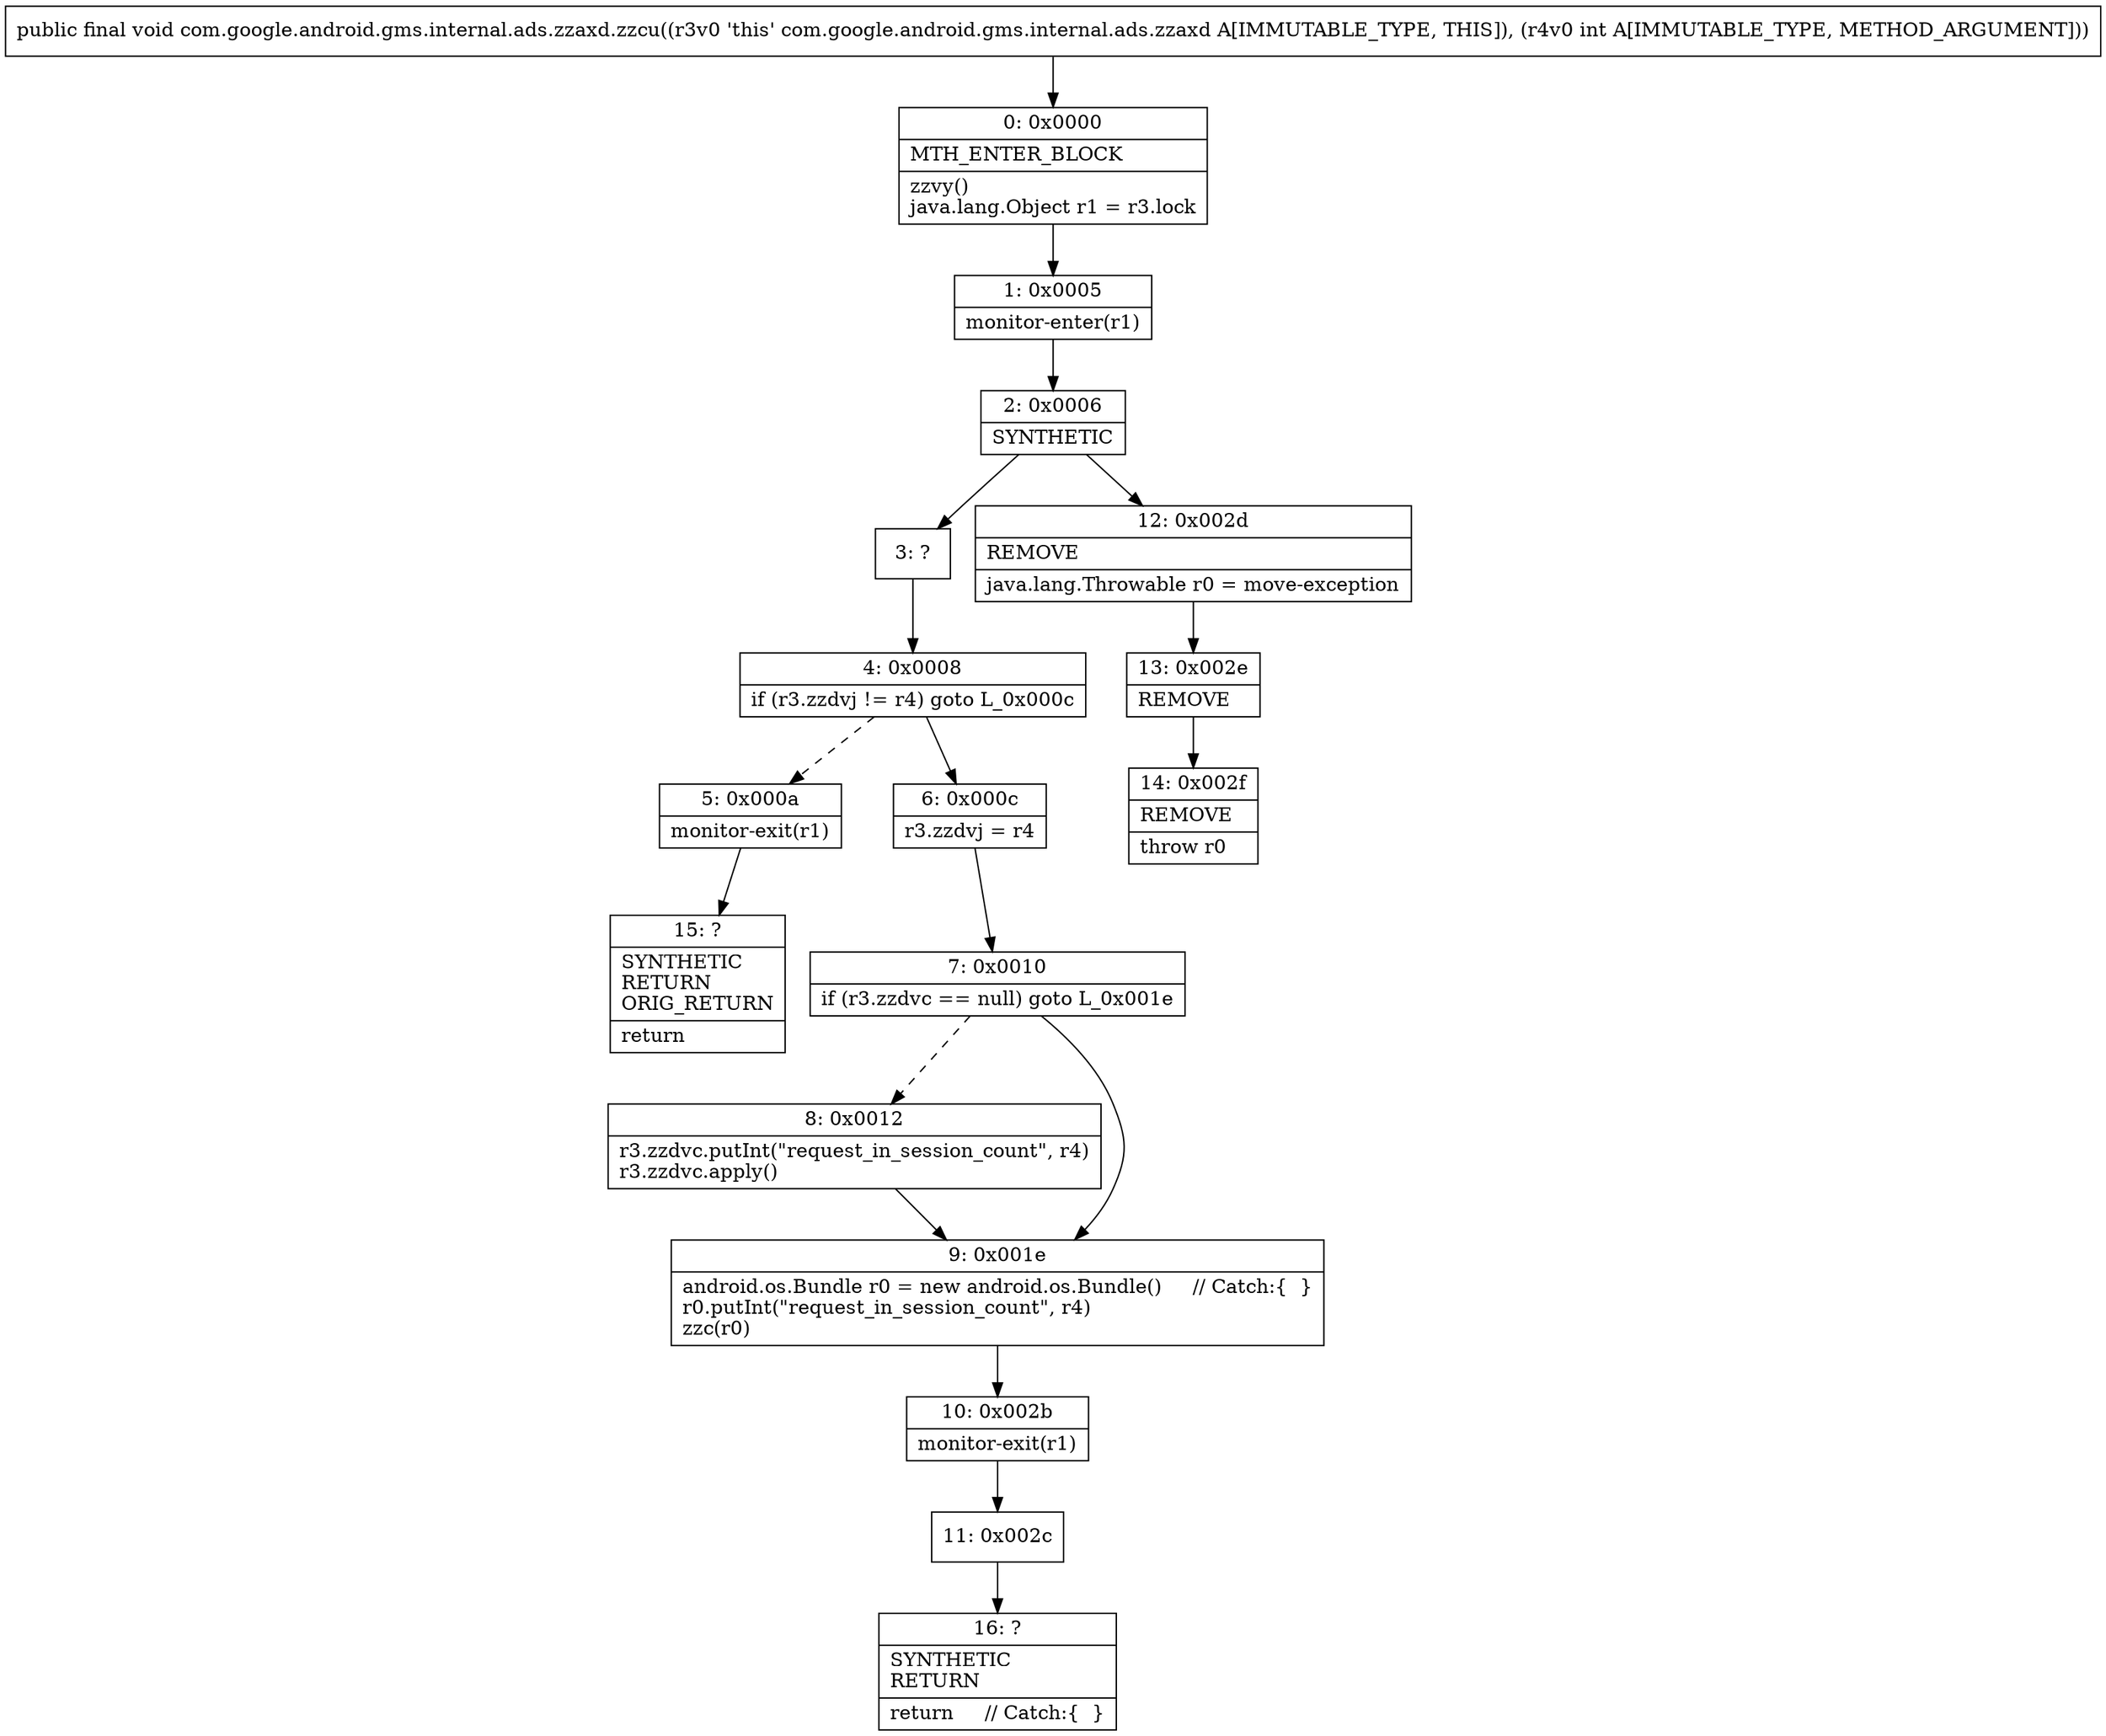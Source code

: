 digraph "CFG forcom.google.android.gms.internal.ads.zzaxd.zzcu(I)V" {
Node_0 [shape=record,label="{0\:\ 0x0000|MTH_ENTER_BLOCK\l|zzvy()\ljava.lang.Object r1 = r3.lock\l}"];
Node_1 [shape=record,label="{1\:\ 0x0005|monitor\-enter(r1)\l}"];
Node_2 [shape=record,label="{2\:\ 0x0006|SYNTHETIC\l}"];
Node_3 [shape=record,label="{3\:\ ?}"];
Node_4 [shape=record,label="{4\:\ 0x0008|if (r3.zzdvj != r4) goto L_0x000c\l}"];
Node_5 [shape=record,label="{5\:\ 0x000a|monitor\-exit(r1)\l}"];
Node_6 [shape=record,label="{6\:\ 0x000c|r3.zzdvj = r4\l}"];
Node_7 [shape=record,label="{7\:\ 0x0010|if (r3.zzdvc == null) goto L_0x001e\l}"];
Node_8 [shape=record,label="{8\:\ 0x0012|r3.zzdvc.putInt(\"request_in_session_count\", r4)\lr3.zzdvc.apply()\l}"];
Node_9 [shape=record,label="{9\:\ 0x001e|android.os.Bundle r0 = new android.os.Bundle()     \/\/ Catch:\{  \}\lr0.putInt(\"request_in_session_count\", r4)\lzzc(r0)\l}"];
Node_10 [shape=record,label="{10\:\ 0x002b|monitor\-exit(r1)\l}"];
Node_11 [shape=record,label="{11\:\ 0x002c}"];
Node_12 [shape=record,label="{12\:\ 0x002d|REMOVE\l|java.lang.Throwable r0 = move\-exception\l}"];
Node_13 [shape=record,label="{13\:\ 0x002e|REMOVE\l}"];
Node_14 [shape=record,label="{14\:\ 0x002f|REMOVE\l|throw r0\l}"];
Node_15 [shape=record,label="{15\:\ ?|SYNTHETIC\lRETURN\lORIG_RETURN\l|return\l}"];
Node_16 [shape=record,label="{16\:\ ?|SYNTHETIC\lRETURN\l|return     \/\/ Catch:\{  \}\l}"];
MethodNode[shape=record,label="{public final void com.google.android.gms.internal.ads.zzaxd.zzcu((r3v0 'this' com.google.android.gms.internal.ads.zzaxd A[IMMUTABLE_TYPE, THIS]), (r4v0 int A[IMMUTABLE_TYPE, METHOD_ARGUMENT])) }"];
MethodNode -> Node_0;
Node_0 -> Node_1;
Node_1 -> Node_2;
Node_2 -> Node_3;
Node_2 -> Node_12;
Node_3 -> Node_4;
Node_4 -> Node_5[style=dashed];
Node_4 -> Node_6;
Node_5 -> Node_15;
Node_6 -> Node_7;
Node_7 -> Node_8[style=dashed];
Node_7 -> Node_9;
Node_8 -> Node_9;
Node_9 -> Node_10;
Node_10 -> Node_11;
Node_11 -> Node_16;
Node_12 -> Node_13;
Node_13 -> Node_14;
}

